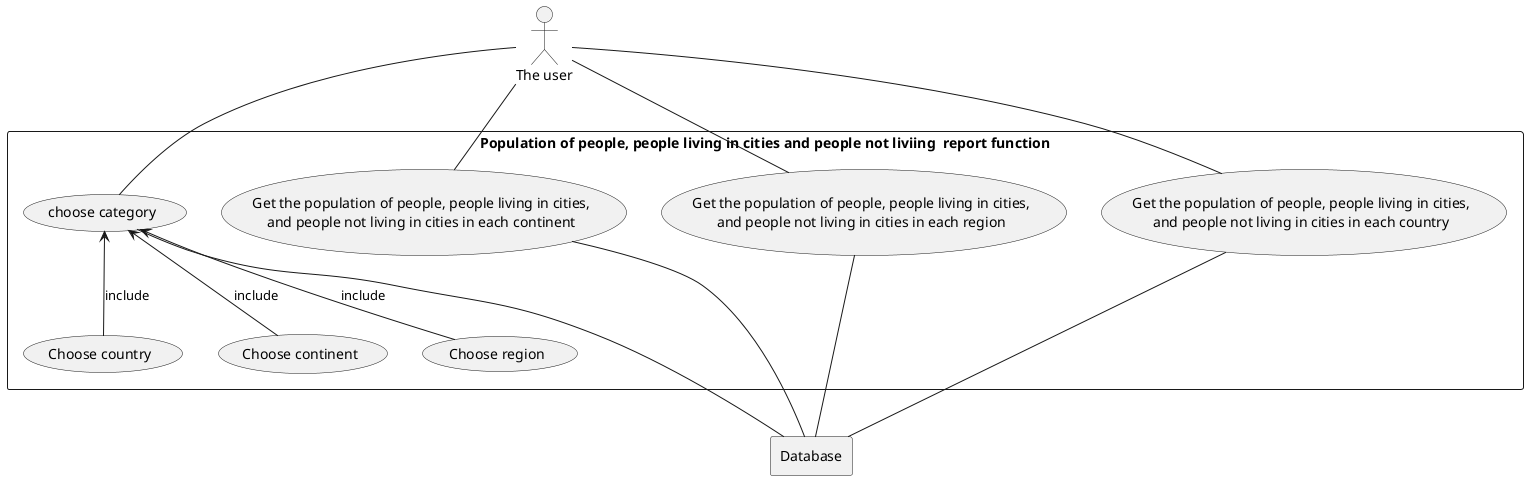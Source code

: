 @startuml

actor user as "The user"

rectangle Database

rectangle "Population of people, people living in cities and people not liviing  report function" {


    usecase country as "Choose country"
    usecase continent as "Choose continent"
    usecase region as "Choose region"
    usecase cc as "choose category"
    usecase getcontinent as "Get the population of people, people living in cities,
    and people not living in cities in each continent"
    usecase getregion as "Get the population of people, people living in cities,
    and people not living in cities in each region"
    usecase getcountry as "Get the population of people, people living in cities,
        and people not living in cities in each country"

    user -- getcontinent
    user -- cc
    cc <-- country : include
    cc <-- region : include
    cc <-- continent : include
    user -- getcountry
    user -- getregion

    getcontinent -- Database
    getregion -- Database
    getcountry ---Database
    cc --- Database


}

@enduml